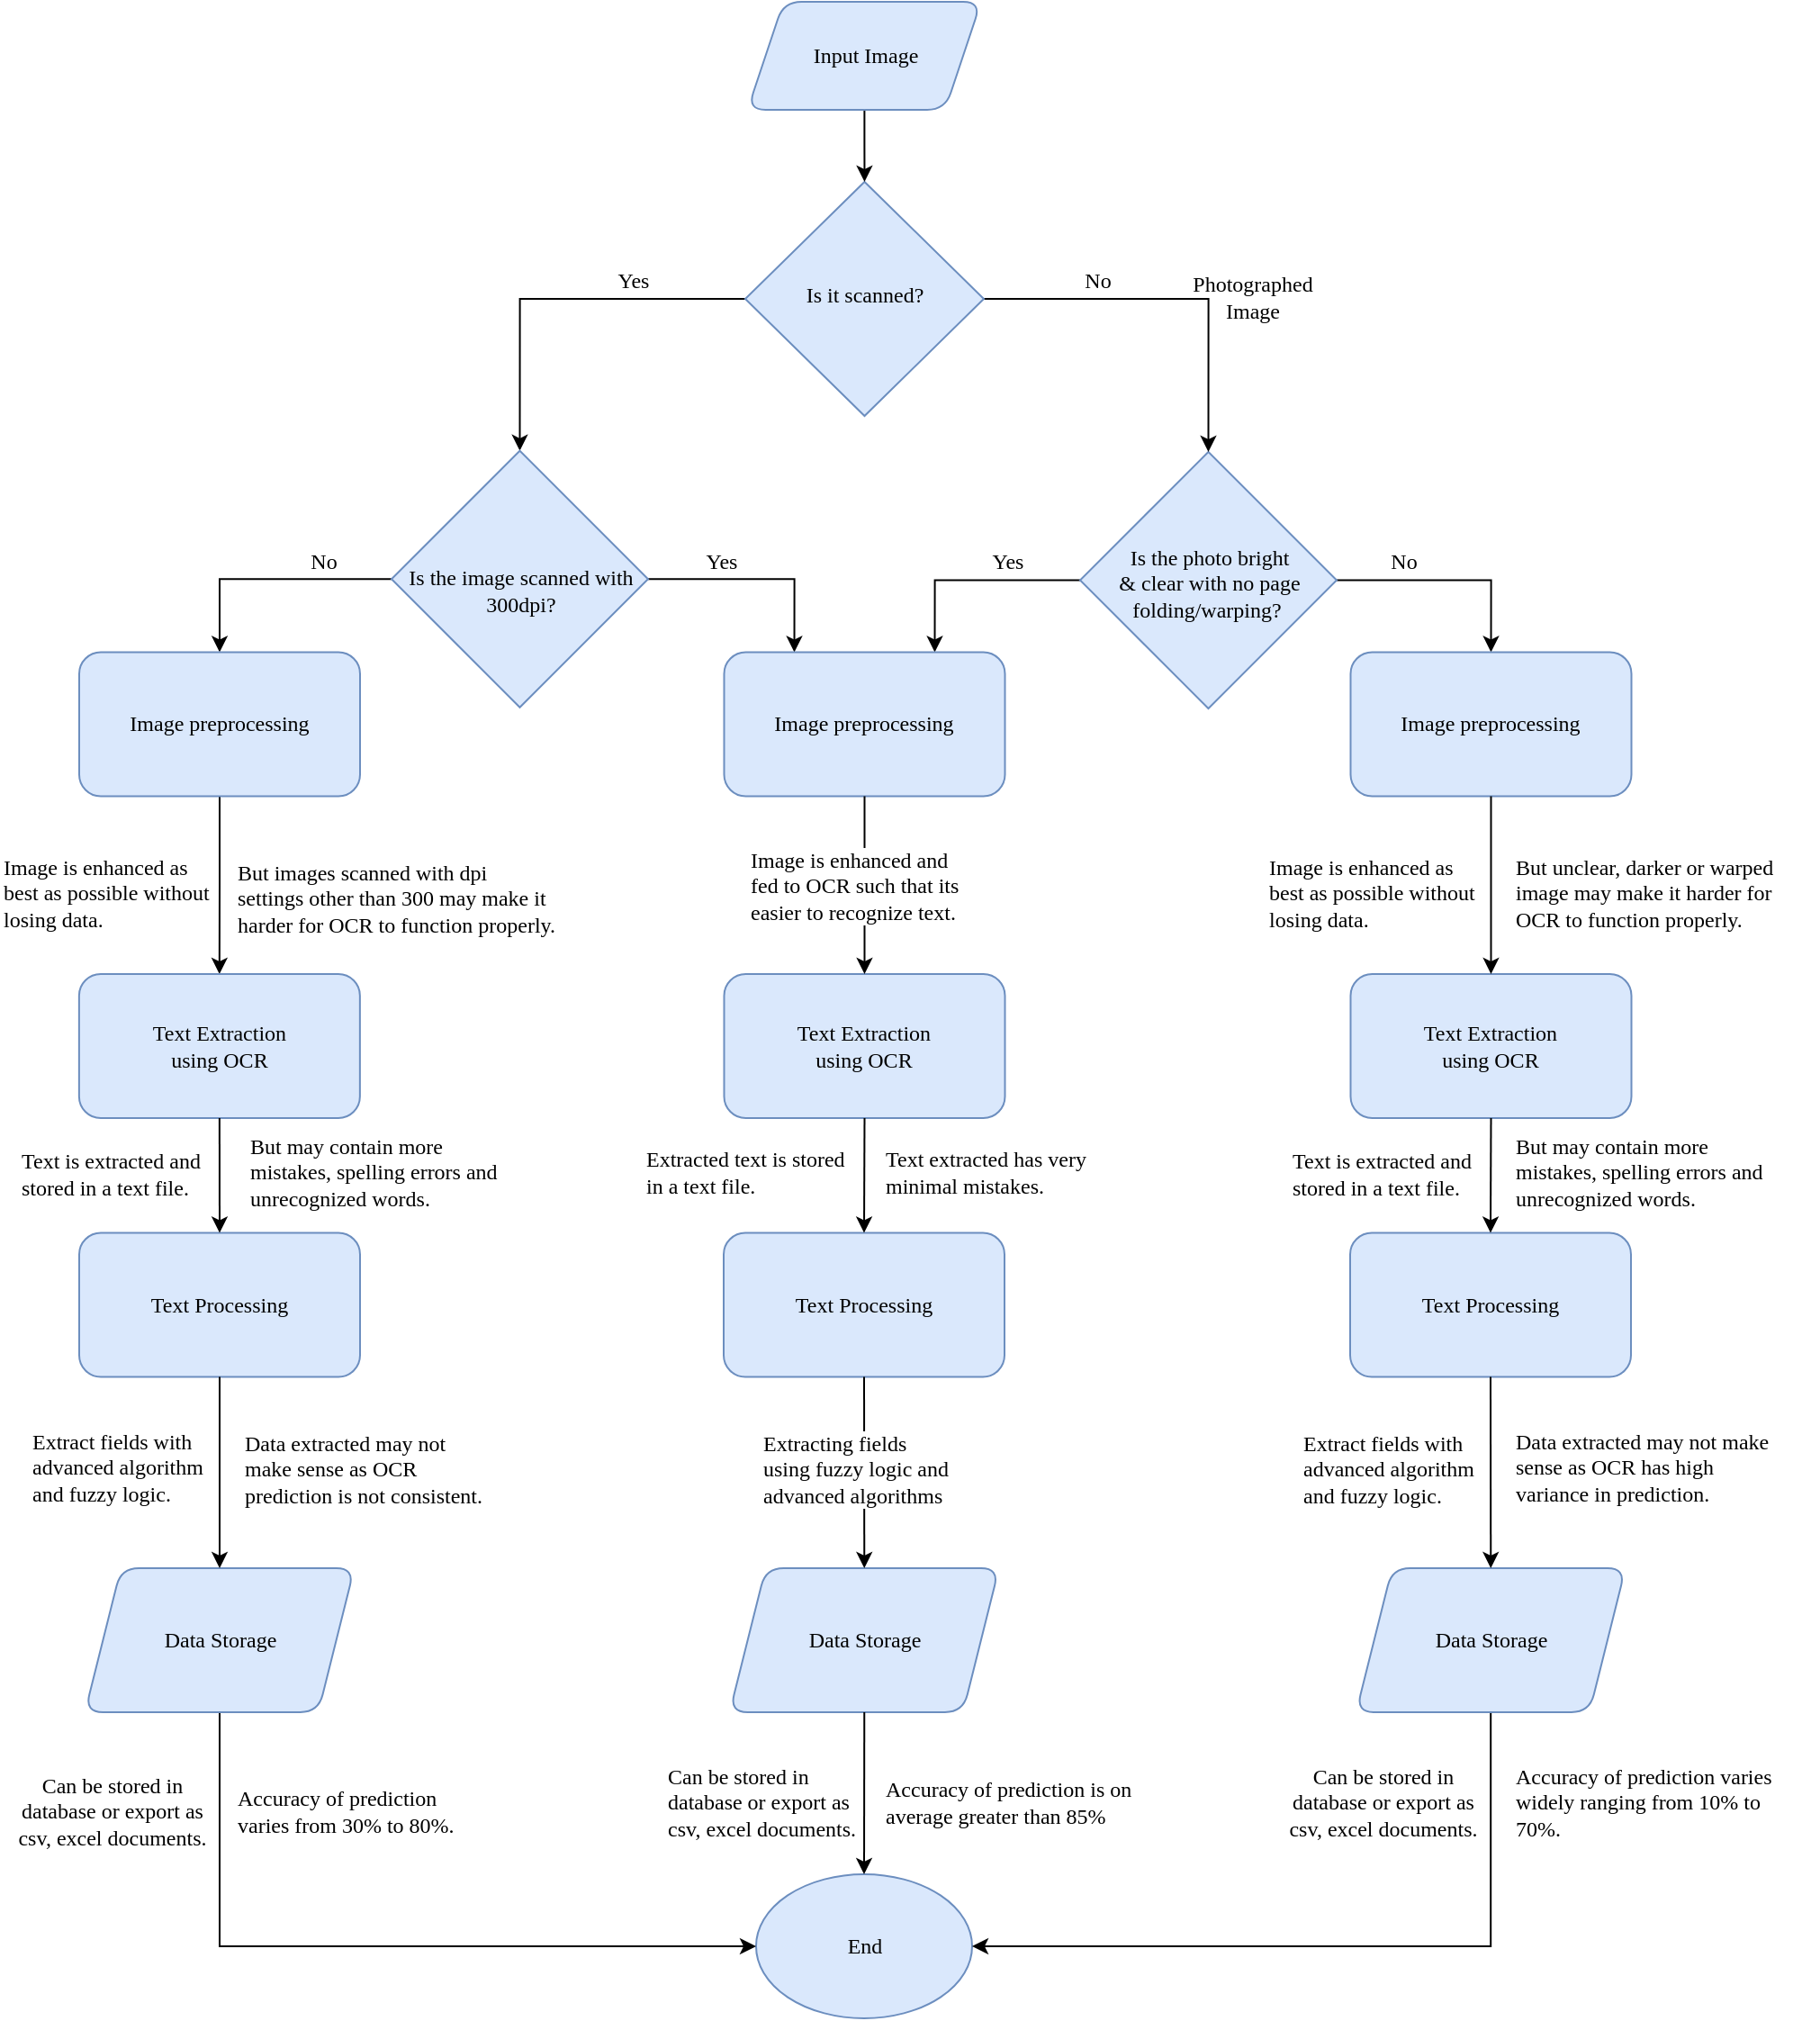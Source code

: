 <mxfile version="14.5.8" type="github"><diagram id="C5RBs43oDa-KdzZeNtuy" name="Page-1"><mxGraphModel dx="1695" dy="489" grid="1" gridSize="10" guides="1" tooltips="1" connect="1" arrows="1" fold="1" page="1" pageScale="1" pageWidth="827" pageHeight="1169" background="none" math="0" shadow="0"><root><mxCell id="WIyWlLk6GJQsqaUBKTNV-0"/><mxCell id="WIyWlLk6GJQsqaUBKTNV-1" parent="WIyWlLk6GJQsqaUBKTNV-0"/><mxCell id="madsNF5-9-t_qONxIqkp-28" style="edgeStyle=orthogonalEdgeStyle;rounded=0;orthogonalLoop=1;jettySize=auto;html=1;exitX=0;exitY=0.5;exitDx=0;exitDy=0;entryX=0.75;entryY=0;entryDx=0;entryDy=0;fontFamily=Times New Roman;" parent="WIyWlLk6GJQsqaUBKTNV-1" source="madsNF5-9-t_qONxIqkp-3" target="madsNF5-9-t_qONxIqkp-21" edge="1"><mxGeometry relative="1" as="geometry"/></mxCell><mxCell id="5NZmGxR7Z9d4b-Xke_Fb-16" style="edgeStyle=orthogonalEdgeStyle;rounded=0;orthogonalLoop=1;jettySize=auto;html=1;entryX=0.5;entryY=0;entryDx=0;entryDy=0;fontFamily=Times New Roman;" parent="WIyWlLk6GJQsqaUBKTNV-1" source="madsNF5-9-t_qONxIqkp-3" target="5NZmGxR7Z9d4b-Xke_Fb-38" edge="1"><mxGeometry relative="1" as="geometry"><mxPoint x="740" y="340" as="targetPoint"/></mxGeometry></mxCell><mxCell id="madsNF5-9-t_qONxIqkp-3" value="Is the photo bright&lt;div&gt;&amp;amp; clear with no page folding/warping?&amp;nbsp; &lt;br&gt;&lt;/div&gt;" style="rhombus;whiteSpace=wrap;shadow=0;fontFamily=Times New Roman;fontSize=12;align=center;strokeWidth=1;spacing=6;spacingTop=4;verticalAlign=middle;textDirection=ltr;html=1;horizontal=1;fillColor=#dae8fc;strokeColor=#6c8ebf;labelPosition=center;verticalLabelPosition=middle;spacingLeft=1;" parent="WIyWlLk6GJQsqaUBKTNV-1" vertex="1"><mxGeometry x="510" y="250" width="142.5" height="142.5" as="geometry"/></mxCell><mxCell id="madsNF5-9-t_qONxIqkp-12" style="edgeStyle=orthogonalEdgeStyle;rounded=0;orthogonalLoop=1;jettySize=auto;html=1;entryX=0.5;entryY=0;entryDx=0;entryDy=0;fontFamily=Times New Roman;" parent="WIyWlLk6GJQsqaUBKTNV-1" source="madsNF5-9-t_qONxIqkp-9" target="madsNF5-9-t_qONxIqkp-10" edge="1"><mxGeometry relative="1" as="geometry"/></mxCell><mxCell id="madsNF5-9-t_qONxIqkp-13" style="edgeStyle=orthogonalEdgeStyle;rounded=0;orthogonalLoop=1;jettySize=auto;html=1;exitX=1;exitY=0.5;exitDx=0;exitDy=0;entryX=0.5;entryY=0;entryDx=0;entryDy=0;fontFamily=Times New Roman;" parent="WIyWlLk6GJQsqaUBKTNV-1" source="madsNF5-9-t_qONxIqkp-9" target="madsNF5-9-t_qONxIqkp-3" edge="1"><mxGeometry relative="1" as="geometry"/></mxCell><mxCell id="madsNF5-9-t_qONxIqkp-9" value="&lt;br&gt;&lt;br&gt;&lt;p class=&quot;MsoNormal&quot; style=&quot;text-align: center&quot; align=&quot;center&quot;&gt;&lt;span lang=&quot;EN-IN&quot;&gt;Is it scanned?&lt;/span&gt;&lt;/p&gt;&lt;br&gt;&lt;br&gt;" style="rhombus;whiteSpace=wrap;html=1;shadow=0;fontFamily=Times New Roman;fontSize=12;align=center;strokeWidth=1;spacing=6;spacingTop=-4;fillColor=#dae8fc;strokeColor=#6c8ebf;" parent="WIyWlLk6GJQsqaUBKTNV-1" vertex="1"><mxGeometry x="324" y="100" width="132.5" height="130" as="geometry"/></mxCell><mxCell id="madsNF5-9-t_qONxIqkp-27" style="edgeStyle=orthogonalEdgeStyle;rounded=0;orthogonalLoop=1;jettySize=auto;html=1;exitX=1;exitY=0.5;exitDx=0;exitDy=0;entryX=0.25;entryY=0;entryDx=0;entryDy=0;fontFamily=Times New Roman;" parent="WIyWlLk6GJQsqaUBKTNV-1" source="madsNF5-9-t_qONxIqkp-10" target="madsNF5-9-t_qONxIqkp-21" edge="1"><mxGeometry relative="1" as="geometry"/></mxCell><mxCell id="5NZmGxR7Z9d4b-Xke_Fb-6" style="edgeStyle=orthogonalEdgeStyle;rounded=0;orthogonalLoop=1;jettySize=auto;html=1;exitX=0;exitY=0.5;exitDx=0;exitDy=0;entryX=0.5;entryY=0;entryDx=0;entryDy=0;fontFamily=Times New Roman;" parent="WIyWlLk6GJQsqaUBKTNV-1" source="madsNF5-9-t_qONxIqkp-10" target="5NZmGxR7Z9d4b-Xke_Fb-58" edge="1"><mxGeometry relative="1" as="geometry"><mxPoint x="28" y="340" as="targetPoint"/></mxGeometry></mxCell><mxCell id="madsNF5-9-t_qONxIqkp-10" value="&lt;div&gt;&lt;span&gt;&lt;br&gt;&lt;/span&gt;&lt;/div&gt;&lt;div&gt;&lt;span&gt;Is the image scanned&lt;/span&gt;&lt;span&gt; with 300dpi? &lt;/span&gt;&lt;/div&gt;" style="rhombus;whiteSpace=wrap;shadow=0;fontFamily=Times New Roman;fontSize=12;align=center;strokeWidth=1;spacing=6;spacingTop=-1;verticalAlign=middle;textDirection=ltr;html=1;horizontal=1;fillColor=#dae8fc;strokeColor=#6c8ebf;labelPosition=center;verticalLabelPosition=middle;" parent="WIyWlLk6GJQsqaUBKTNV-1" vertex="1"><mxGeometry x="127.5" y="249.38" width="142.5" height="142.5" as="geometry"/></mxCell><mxCell id="madsNF5-9-t_qONxIqkp-14" value="Photographed Image" style="text;html=1;strokeColor=none;fillColor=none;align=center;verticalAlign=middle;whiteSpace=wrap;rounded=0;rotation=0;fontFamily=Times New Roman;" parent="WIyWlLk6GJQsqaUBKTNV-1" vertex="1"><mxGeometry x="586" y="154" width="40" height="20" as="geometry"/></mxCell><mxCell id="madsNF5-9-t_qONxIqkp-16" value="No" style="text;html=1;strokeColor=none;fillColor=none;align=center;verticalAlign=middle;whiteSpace=wrap;rounded=0;fontFamily=Times New Roman;" parent="WIyWlLk6GJQsqaUBKTNV-1" vertex="1"><mxGeometry x="500" y="145" width="40" height="20" as="geometry"/></mxCell><mxCell id="madsNF5-9-t_qONxIqkp-19" value="Yes" style="text;html=1;strokeColor=none;fillColor=none;align=center;verticalAlign=middle;whiteSpace=wrap;rounded=0;fontFamily=Times New Roman;" parent="WIyWlLk6GJQsqaUBKTNV-1" vertex="1"><mxGeometry x="242" y="145" width="40" height="20" as="geometry"/></mxCell><mxCell id="madsNF5-9-t_qONxIqkp-21" value="&lt;div&gt;Image preprocessing&lt;/div&gt;" style="rounded=1;whiteSpace=wrap;html=1;align=center;fillColor=#dae8fc;strokeColor=#6c8ebf;fontFamily=Times New Roman;" parent="WIyWlLk6GJQsqaUBKTNV-1" vertex="1"><mxGeometry x="312.25" y="361.25" width="156" height="80" as="geometry"/></mxCell><mxCell id="madsNF5-9-t_qONxIqkp-22" value="&lt;div&gt;Text Extraction &lt;br&gt;&lt;/div&gt;&lt;div&gt;using OCR&lt;/div&gt;" style="rounded=1;whiteSpace=wrap;html=1;align=center;fillColor=#dae8fc;strokeColor=#6c8ebf;spacing=0;fontFamily=Times New Roman;" parent="WIyWlLk6GJQsqaUBKTNV-1" vertex="1"><mxGeometry x="312.25" y="540" width="156" height="80" as="geometry"/></mxCell><mxCell id="madsNF5-9-t_qONxIqkp-23" value="Text Processing" style="rounded=1;whiteSpace=wrap;html=1;align=center;fillColor=#dae8fc;strokeColor=#6c8ebf;fontFamily=Times New Roman;" parent="WIyWlLk6GJQsqaUBKTNV-1" vertex="1"><mxGeometry x="312" y="683.75" width="156" height="80" as="geometry"/></mxCell><mxCell id="madsNF5-9-t_qONxIqkp-32" style="edgeStyle=orthogonalEdgeStyle;rounded=0;orthogonalLoop=1;jettySize=auto;html=1;fontFamily=Times New Roman;" parent="WIyWlLk6GJQsqaUBKTNV-1" source="madsNF5-9-t_qONxIqkp-31" target="madsNF5-9-t_qONxIqkp-9" edge="1"><mxGeometry relative="1" as="geometry"/></mxCell><mxCell id="madsNF5-9-t_qONxIqkp-31" value="&#xA;Input Image&#xA;&#xA;" style="shape=parallelogram;perimeter=parallelogramPerimeter;whiteSpace=wrap;html=1;fixedSize=1;rounded=1;strokeColor=#6c8ebf;fillColor=#dae8fc;labelPosition=center;verticalLabelPosition=middle;align=center;verticalAlign=middle;strokeWidth=1;spacingLeft=2;spacingTop=13;fontFamily=Times New Roman;" parent="WIyWlLk6GJQsqaUBKTNV-1" vertex="1"><mxGeometry x="325.26" width="129.75" height="60" as="geometry"/></mxCell><mxCell id="madsNF5-9-t_qONxIqkp-33" value="Yes" style="text;html=1;strokeColor=none;fillColor=none;align=center;verticalAlign=middle;whiteSpace=wrap;rounded=0;fontFamily=Times New Roman;" parent="WIyWlLk6GJQsqaUBKTNV-1" vertex="1"><mxGeometry x="291" y="301" width="40" height="20" as="geometry"/></mxCell><mxCell id="madsNF5-9-t_qONxIqkp-34" value="Yes" style="text;html=1;strokeColor=none;fillColor=none;align=center;verticalAlign=middle;whiteSpace=wrap;rounded=0;fontFamily=Times New Roman;" parent="WIyWlLk6GJQsqaUBKTNV-1" vertex="1"><mxGeometry x="450" y="301" width="40" height="20" as="geometry"/></mxCell><mxCell id="madsNF5-9-t_qONxIqkp-38" value="No" style="text;html=1;strokeColor=none;fillColor=none;align=center;verticalAlign=middle;whiteSpace=wrap;rounded=0;fontFamily=Times New Roman;" parent="WIyWlLk6GJQsqaUBKTNV-1" vertex="1"><mxGeometry x="670" y="301" width="40" height="20" as="geometry"/></mxCell><mxCell id="madsNF5-9-t_qONxIqkp-40" value="No" style="text;html=1;strokeColor=none;fillColor=none;align=center;verticalAlign=middle;whiteSpace=wrap;rounded=0;fontFamily=Times New Roman;" parent="WIyWlLk6GJQsqaUBKTNV-1" vertex="1"><mxGeometry x="70" y="301" width="40" height="20" as="geometry"/></mxCell><mxCell id="5NZmGxR7Z9d4b-Xke_Fb-26" value="" style="endArrow=classic;html=1;exitX=0.5;exitY=1;exitDx=0;exitDy=0;entryX=0.5;entryY=0;entryDx=0;entryDy=0;fontFamily=Times New Roman;" parent="WIyWlLk6GJQsqaUBKTNV-1" source="madsNF5-9-t_qONxIqkp-21" target="madsNF5-9-t_qONxIqkp-22" edge="1"><mxGeometry relative="1" as="geometry"><mxPoint x="368.25" y="490" as="sourcePoint"/><mxPoint x="468.25" y="490" as="targetPoint"/><Array as="points"/></mxGeometry></mxCell><mxCell id="5NZmGxR7Z9d4b-Xke_Fb-27" value="&lt;div style=&quot;font-size: 12px&quot;&gt;Image is enhanced and &lt;br&gt;&lt;/div&gt;&lt;div style=&quot;font-size: 12px&quot;&gt;fed to OCR such that its &lt;br&gt;&lt;/div&gt;&lt;div style=&quot;font-size: 12px&quot;&gt;easier to recognize text.&lt;br style=&quot;font-size: 12px&quot;&gt;&lt;/div&gt;" style="edgeLabel;resizable=0;html=1;align=left;verticalAlign=middle;fontSize=12;fontFamily=Times New Roman;" parent="5NZmGxR7Z9d4b-Xke_Fb-26" connectable="0" vertex="1"><mxGeometry relative="1" as="geometry"><mxPoint x="-64.99" y="-0.25" as="offset"/></mxGeometry></mxCell><mxCell id="5NZmGxR7Z9d4b-Xke_Fb-29" value="" style="endArrow=classic;html=1;exitX=0.5;exitY=1;exitDx=0;exitDy=0;entryX=0.5;entryY=0;entryDx=0;entryDy=0;fontFamily=Times New Roman;" parent="WIyWlLk6GJQsqaUBKTNV-1" source="madsNF5-9-t_qONxIqkp-22" target="madsNF5-9-t_qONxIqkp-23" edge="1"><mxGeometry relative="1" as="geometry"><mxPoint x="530" y="670" as="sourcePoint"/><mxPoint x="530" y="787.5" as="targetPoint"/><Array as="points"/></mxGeometry></mxCell><mxCell id="5NZmGxR7Z9d4b-Xke_Fb-30" value="Extracted text is stored &lt;br&gt;&lt;div&gt;in a text file.&lt;/div&gt;" style="edgeLabel;resizable=0;html=1;align=left;verticalAlign=middle;fontSize=12;fontFamily=Times New Roman;" parent="5NZmGxR7Z9d4b-Xke_Fb-29" connectable="0" vertex="1"><mxGeometry relative="1" as="geometry"><mxPoint x="-123.12" y="-2" as="offset"/></mxGeometry></mxCell><mxCell id="5NZmGxR7Z9d4b-Xke_Fb-31" value="Data Storage" style="shape=parallelogram;perimeter=parallelogramPerimeter;whiteSpace=wrap;html=1;fixedSize=1;rounded=1;strokeColor=#6c8ebf;fillColor=#dae8fc;spacingTop=-1;spacingLeft=1;fontFamily=Times New Roman;" parent="WIyWlLk6GJQsqaUBKTNV-1" vertex="1"><mxGeometry x="315.33" y="870" width="149.61" height="80" as="geometry"/></mxCell><mxCell id="5NZmGxR7Z9d4b-Xke_Fb-32" value="" style="endArrow=classic;html=1;exitX=0.5;exitY=1;exitDx=0;exitDy=0;entryX=0.5;entryY=0;entryDx=0;entryDy=0;fontFamily=Times New Roman;" parent="WIyWlLk6GJQsqaUBKTNV-1" source="madsNF5-9-t_qONxIqkp-23" target="5NZmGxR7Z9d4b-Xke_Fb-31" edge="1"><mxGeometry relative="1" as="geometry"><mxPoint x="400.25" y="840" as="sourcePoint"/><mxPoint x="400.14" y="961.25" as="targetPoint"/><Array as="points"/></mxGeometry></mxCell><mxCell id="5NZmGxR7Z9d4b-Xke_Fb-33" value="&lt;div&gt;Extracting fields &lt;br&gt;&lt;/div&gt;&lt;div&gt;using fuzzy logic and &lt;br&gt;&lt;/div&gt;advanced algorithms" style="edgeLabel;resizable=0;html=1;align=left;verticalAlign=middle;fontSize=12;fontFamily=Times New Roman;" parent="5NZmGxR7Z9d4b-Xke_Fb-32" connectable="0" vertex="1"><mxGeometry relative="1" as="geometry"><mxPoint x="-58.07" y="-1.75" as="offset"/></mxGeometry></mxCell><mxCell id="5NZmGxR7Z9d4b-Xke_Fb-34" value="End" style="ellipse;whiteSpace=wrap;html=1;rounded=1;strokeColor=#6c8ebf;fillColor=#dae8fc;spacingTop=-1;spacingLeft=1;fontFamily=Times New Roman;" parent="WIyWlLk6GJQsqaUBKTNV-1" vertex="1"><mxGeometry x="330" y="1040" width="120" height="80" as="geometry"/></mxCell><mxCell id="5NZmGxR7Z9d4b-Xke_Fb-36" value="" style="endArrow=classic;html=1;exitX=0.5;exitY=1;exitDx=0;exitDy=0;entryX=0.5;entryY=0;entryDx=0;entryDy=0;fontFamily=Times New Roman;" parent="WIyWlLk6GJQsqaUBKTNV-1" source="5NZmGxR7Z9d4b-Xke_Fb-31" target="5NZmGxR7Z9d4b-Xke_Fb-34" edge="1"><mxGeometry relative="1" as="geometry"><mxPoint x="490.0" y="1040" as="sourcePoint"/><mxPoint x="390" y="1090" as="targetPoint"/><Array as="points"/></mxGeometry></mxCell><mxCell id="5NZmGxR7Z9d4b-Xke_Fb-37" value="&lt;div&gt;Can be stored in &lt;br&gt;&lt;/div&gt;&lt;div&gt;database or export as &lt;br&gt;&lt;/div&gt;&lt;div&gt;csv, excel documents.&lt;/div&gt;" style="edgeLabel;resizable=0;html=1;align=left;verticalAlign=middle;fontSize=12;fontFamily=Times New Roman;" parent="5NZmGxR7Z9d4b-Xke_Fb-36" connectable="0" vertex="1"><mxGeometry relative="1" as="geometry"><mxPoint x="-111.07" y="5.17" as="offset"/></mxGeometry></mxCell><mxCell id="5NZmGxR7Z9d4b-Xke_Fb-38" value="&lt;div&gt;Image preprocessing&lt;/div&gt;" style="rounded=1;whiteSpace=wrap;html=1;align=center;fillColor=#dae8fc;strokeColor=#6c8ebf;fontFamily=Times New Roman;" parent="WIyWlLk6GJQsqaUBKTNV-1" vertex="1"><mxGeometry x="660.25" y="361.25" width="156" height="80" as="geometry"/></mxCell><mxCell id="5NZmGxR7Z9d4b-Xke_Fb-39" value="&lt;div&gt;Text Extraction &lt;br&gt;&lt;/div&gt;&lt;div&gt;using OCR&lt;/div&gt;" style="rounded=1;whiteSpace=wrap;html=1;align=center;fillColor=#dae8fc;strokeColor=#6c8ebf;spacing=0;fontFamily=Times New Roman;" parent="WIyWlLk6GJQsqaUBKTNV-1" vertex="1"><mxGeometry x="660.25" y="540" width="156" height="80" as="geometry"/></mxCell><mxCell id="5NZmGxR7Z9d4b-Xke_Fb-40" value="Text Processing" style="rounded=1;whiteSpace=wrap;html=1;align=center;fillColor=#dae8fc;strokeColor=#6c8ebf;fontFamily=Times New Roman;" parent="WIyWlLk6GJQsqaUBKTNV-1" vertex="1"><mxGeometry x="660" y="683.75" width="156" height="80" as="geometry"/></mxCell><mxCell id="5NZmGxR7Z9d4b-Xke_Fb-41" value="" style="endArrow=classic;html=1;exitX=0.5;exitY=1;exitDx=0;exitDy=0;entryX=0.5;entryY=0;entryDx=0;entryDy=0;fontFamily=Times New Roman;" parent="WIyWlLk6GJQsqaUBKTNV-1" source="5NZmGxR7Z9d4b-Xke_Fb-38" target="5NZmGxR7Z9d4b-Xke_Fb-39" edge="1"><mxGeometry relative="1" as="geometry"><mxPoint x="716.25" y="490" as="sourcePoint"/><mxPoint x="816.25" y="490" as="targetPoint"/><Array as="points"/></mxGeometry></mxCell><mxCell id="5NZmGxR7Z9d4b-Xke_Fb-43" value="" style="endArrow=classic;html=1;exitX=0.5;exitY=1;exitDx=0;exitDy=0;entryX=0.5;entryY=0;entryDx=0;entryDy=0;fontFamily=Times New Roman;" parent="WIyWlLk6GJQsqaUBKTNV-1" source="5NZmGxR7Z9d4b-Xke_Fb-39" target="5NZmGxR7Z9d4b-Xke_Fb-40" edge="1"><mxGeometry relative="1" as="geometry"><mxPoint x="878" y="670" as="sourcePoint"/><mxPoint x="878" y="787.5" as="targetPoint"/><Array as="points"/></mxGeometry></mxCell><mxCell id="5NZmGxR7Z9d4b-Xke_Fb-44" value="&lt;div&gt;Text is extracted and &lt;br&gt;&lt;/div&gt;&lt;div&gt;stored in a text file.&lt;/div&gt;" style="edgeLabel;resizable=0;html=1;align=left;verticalAlign=middle;fontSize=12;fontFamily=Times New Roman;" parent="5NZmGxR7Z9d4b-Xke_Fb-43" connectable="0" vertex="1"><mxGeometry relative="1" as="geometry"><mxPoint x="-112.12" y="-0.75" as="offset"/></mxGeometry></mxCell><mxCell id="5NZmGxR7Z9d4b-Xke_Fb-94" style="edgeStyle=orthogonalEdgeStyle;rounded=0;orthogonalLoop=1;jettySize=auto;html=1;entryX=1;entryY=0.5;entryDx=0;entryDy=0;fontFamily=Times New Roman;fontSize=12;" parent="WIyWlLk6GJQsqaUBKTNV-1" source="5NZmGxR7Z9d4b-Xke_Fb-45" target="5NZmGxR7Z9d4b-Xke_Fb-34" edge="1"><mxGeometry relative="1" as="geometry"><Array as="points"><mxPoint x="738" y="1080"/></Array></mxGeometry></mxCell><mxCell id="5NZmGxR7Z9d4b-Xke_Fb-45" value="Data Storage" style="shape=parallelogram;perimeter=parallelogramPerimeter;whiteSpace=wrap;html=1;fixedSize=1;rounded=1;strokeColor=#6c8ebf;fillColor=#dae8fc;spacingTop=-1;spacingLeft=1;fontFamily=Times New Roman;" parent="WIyWlLk6GJQsqaUBKTNV-1" vertex="1"><mxGeometry x="663.33" y="870" width="149.61" height="80" as="geometry"/></mxCell><mxCell id="5NZmGxR7Z9d4b-Xke_Fb-46" value="" style="endArrow=classic;html=1;exitX=0.5;exitY=1;exitDx=0;exitDy=0;entryX=0.5;entryY=0;entryDx=0;entryDy=0;fontFamily=Times New Roman;" parent="WIyWlLk6GJQsqaUBKTNV-1" source="5NZmGxR7Z9d4b-Xke_Fb-40" target="5NZmGxR7Z9d4b-Xke_Fb-45" edge="1"><mxGeometry relative="1" as="geometry"><mxPoint x="748.25" y="840" as="sourcePoint"/><mxPoint x="748.14" y="961.25" as="targetPoint"/><Array as="points"/></mxGeometry></mxCell><mxCell id="5NZmGxR7Z9d4b-Xke_Fb-47" value="&lt;div&gt;Extract fields with &lt;br&gt;&lt;/div&gt;&lt;div&gt;advanced algorithm &lt;br&gt;&lt;/div&gt;&lt;div&gt;and fuzzy logic.&lt;br&gt;&lt;/div&gt;" style="edgeLabel;resizable=0;html=1;align=left;verticalAlign=middle;fontSize=12;fontFamily=Times New Roman;" parent="5NZmGxR7Z9d4b-Xke_Fb-46" connectable="0" vertex="1"><mxGeometry relative="1" as="geometry"><mxPoint x="-106.07" y="-1.75" as="offset"/></mxGeometry></mxCell><mxCell id="5NZmGxR7Z9d4b-Xke_Fb-50" value="&lt;div align=&quot;left&quot;&gt;Image is enhanced as best as possible without losing data.&lt;/div&gt;" style="text;html=1;strokeColor=none;fillColor=none;align=left;verticalAlign=middle;whiteSpace=wrap;rounded=0;fontSize=12;fontFamily=Times New Roman;" parent="WIyWlLk6GJQsqaUBKTNV-1" vertex="1"><mxGeometry x="613" y="460" width="120" height="70" as="geometry"/></mxCell><mxCell id="5NZmGxR7Z9d4b-Xke_Fb-51" value="&lt;div align=&quot;left&quot;&gt;But unclear, darker or warped image may make it harder for OCR to function properly.&lt;/div&gt;" style="text;html=1;strokeColor=none;fillColor=none;align=left;verticalAlign=middle;whiteSpace=wrap;rounded=0;fontSize=12;fontFamily=Times New Roman;" parent="WIyWlLk6GJQsqaUBKTNV-1" vertex="1"><mxGeometry x="750" y="460" width="170" height="70" as="geometry"/></mxCell><mxCell id="5NZmGxR7Z9d4b-Xke_Fb-52" value="&lt;div align=&quot;left&quot;&gt;But may contain more mistakes, spelling errors and unrecognized words.&lt;br&gt;&lt;/div&gt;" style="text;html=1;strokeColor=none;fillColor=none;align=left;verticalAlign=middle;whiteSpace=wrap;rounded=0;fontSize=12;fontFamily=Times New Roman;" parent="WIyWlLk6GJQsqaUBKTNV-1" vertex="1"><mxGeometry x="750" y="630" width="150" height="40" as="geometry"/></mxCell><mxCell id="5NZmGxR7Z9d4b-Xke_Fb-53" value="&lt;div align=&quot;left&quot;&gt;Data extracted may not make sense as OCR has high variance in prediction.&lt;br&gt;&lt;/div&gt;" style="text;html=1;strokeColor=none;fillColor=none;align=left;verticalAlign=middle;whiteSpace=wrap;rounded=0;fontSize=12;fontFamily=Times New Roman;" parent="WIyWlLk6GJQsqaUBKTNV-1" vertex="1"><mxGeometry x="750" y="789" width="150" height="50" as="geometry"/></mxCell><mxCell id="5NZmGxR7Z9d4b-Xke_Fb-54" value="Accuracy of prediction varies widely ranging from 10% to 70%." style="text;html=1;strokeColor=none;fillColor=none;align=left;verticalAlign=middle;whiteSpace=wrap;rounded=0;fontSize=12;fontFamily=Times New Roman;" parent="WIyWlLk6GJQsqaUBKTNV-1" vertex="1"><mxGeometry x="750" y="975" width="150" height="50" as="geometry"/></mxCell><mxCell id="5NZmGxR7Z9d4b-Xke_Fb-55" value="Text extracted has very minimal mistakes." style="text;html=1;strokeColor=none;fillColor=none;align=left;verticalAlign=middle;whiteSpace=wrap;rounded=0;fontSize=12;fontFamily=Times New Roman;" parent="WIyWlLk6GJQsqaUBKTNV-1" vertex="1"><mxGeometry x="400" y="630" width="150" height="40" as="geometry"/></mxCell><mxCell id="5NZmGxR7Z9d4b-Xke_Fb-57" value="Accuracy of prediction is on average greater than 85%" style="text;html=1;strokeColor=none;fillColor=none;align=left;verticalAlign=middle;whiteSpace=wrap;rounded=0;fontSize=12;fontFamily=Times New Roman;" parent="WIyWlLk6GJQsqaUBKTNV-1" vertex="1"><mxGeometry x="400" y="975" width="150" height="50" as="geometry"/></mxCell><mxCell id="5NZmGxR7Z9d4b-Xke_Fb-90" style="edgeStyle=orthogonalEdgeStyle;rounded=0;orthogonalLoop=1;jettySize=auto;html=1;fontSize=12;fontFamily=Times New Roman;" parent="WIyWlLk6GJQsqaUBKTNV-1" source="5NZmGxR7Z9d4b-Xke_Fb-58" target="5NZmGxR7Z9d4b-Xke_Fb-74" edge="1"><mxGeometry relative="1" as="geometry"/></mxCell><mxCell id="5NZmGxR7Z9d4b-Xke_Fb-58" value="&lt;div&gt;Image preprocessing&lt;/div&gt;" style="rounded=1;whiteSpace=wrap;html=1;align=center;fillColor=#dae8fc;strokeColor=#6c8ebf;fontFamily=Times New Roman;" parent="WIyWlLk6GJQsqaUBKTNV-1" vertex="1"><mxGeometry x="-46" y="361.25" width="156" height="80" as="geometry"/></mxCell><mxCell id="5NZmGxR7Z9d4b-Xke_Fb-74" value="&lt;div&gt;Text Extraction &lt;br&gt;&lt;/div&gt;&lt;div&gt;using OCR&lt;/div&gt;" style="rounded=1;whiteSpace=wrap;html=1;align=center;fillColor=#dae8fc;strokeColor=#6c8ebf;spacing=0;fontFamily=Times New Roman;" parent="WIyWlLk6GJQsqaUBKTNV-1" vertex="1"><mxGeometry x="-46.06" y="540" width="156" height="80" as="geometry"/></mxCell><mxCell id="5NZmGxR7Z9d4b-Xke_Fb-75" value="Text Processing" style="rounded=1;whiteSpace=wrap;html=1;align=center;fillColor=#dae8fc;strokeColor=#6c8ebf;fontFamily=Times New Roman;" parent="WIyWlLk6GJQsqaUBKTNV-1" vertex="1"><mxGeometry x="-46" y="683.75" width="156" height="80" as="geometry"/></mxCell><mxCell id="5NZmGxR7Z9d4b-Xke_Fb-76" value="" style="endArrow=classic;html=1;exitX=0.5;exitY=1;exitDx=0;exitDy=0;entryX=0.5;entryY=0;entryDx=0;entryDy=0;fontFamily=Times New Roman;" parent="WIyWlLk6GJQsqaUBKTNV-1" source="5NZmGxR7Z9d4b-Xke_Fb-74" target="5NZmGxR7Z9d4b-Xke_Fb-75" edge="1"><mxGeometry relative="1" as="geometry"><mxPoint x="175" y="670" as="sourcePoint"/><mxPoint x="175" y="787.5" as="targetPoint"/><Array as="points"/></mxGeometry></mxCell><mxCell id="5NZmGxR7Z9d4b-Xke_Fb-77" value="&lt;div&gt;Text is extracted and &lt;br&gt;&lt;/div&gt;&lt;div&gt;stored in a text file.&lt;/div&gt;" style="edgeLabel;resizable=0;html=1;align=left;verticalAlign=middle;fontSize=12;fontFamily=Times New Roman;" parent="5NZmGxR7Z9d4b-Xke_Fb-76" connectable="0" vertex="1"><mxGeometry relative="1" as="geometry"><mxPoint x="-112.12" y="-0.75" as="offset"/></mxGeometry></mxCell><mxCell id="5NZmGxR7Z9d4b-Xke_Fb-92" style="edgeStyle=orthogonalEdgeStyle;rounded=0;orthogonalLoop=1;jettySize=auto;html=1;entryX=0;entryY=0.5;entryDx=0;entryDy=0;fontSize=12;fontFamily=Times New Roman;" parent="WIyWlLk6GJQsqaUBKTNV-1" source="5NZmGxR7Z9d4b-Xke_Fb-78" target="5NZmGxR7Z9d4b-Xke_Fb-34" edge="1"><mxGeometry relative="1" as="geometry"><Array as="points"><mxPoint x="32" y="1080"/></Array></mxGeometry></mxCell><mxCell id="5NZmGxR7Z9d4b-Xke_Fb-78" value="Data Storage" style="shape=parallelogram;perimeter=parallelogramPerimeter;whiteSpace=wrap;html=1;fixedSize=1;rounded=1;strokeColor=#6c8ebf;fillColor=#dae8fc;spacingTop=-1;spacingLeft=1;fontFamily=Times New Roman;" parent="WIyWlLk6GJQsqaUBKTNV-1" vertex="1"><mxGeometry x="-42.8" y="870" width="149.61" height="80" as="geometry"/></mxCell><mxCell id="5NZmGxR7Z9d4b-Xke_Fb-79" value="" style="endArrow=classic;html=1;exitX=0.5;exitY=1;exitDx=0;exitDy=0;entryX=0.5;entryY=0;entryDx=0;entryDy=0;fontFamily=Times New Roman;" parent="WIyWlLk6GJQsqaUBKTNV-1" source="5NZmGxR7Z9d4b-Xke_Fb-75" target="5NZmGxR7Z9d4b-Xke_Fb-78" edge="1"><mxGeometry relative="1" as="geometry"><mxPoint x="45.25" y="840" as="sourcePoint"/><mxPoint x="45.14" y="961.25" as="targetPoint"/><Array as="points"/></mxGeometry></mxCell><mxCell id="5NZmGxR7Z9d4b-Xke_Fb-80" value="&lt;div&gt;Extract fields with &lt;br&gt;&lt;/div&gt;&lt;div&gt;advanced algorithm &lt;br&gt;&lt;/div&gt;&lt;div&gt;and fuzzy logic.&lt;br&gt;&lt;/div&gt;" style="edgeLabel;resizable=0;html=1;align=left;verticalAlign=middle;fontSize=12;fontFamily=Times New Roman;" parent="5NZmGxR7Z9d4b-Xke_Fb-79" connectable="0" vertex="1"><mxGeometry relative="1" as="geometry"><mxPoint x="-106" y="-2.85" as="offset"/></mxGeometry></mxCell><mxCell id="5NZmGxR7Z9d4b-Xke_Fb-83" value="&lt;div align=&quot;left&quot;&gt;Image is enhanced as best as possible without losing data.&lt;/div&gt;" style="text;html=1;strokeColor=none;fillColor=none;align=left;verticalAlign=middle;whiteSpace=wrap;rounded=0;fontSize=12;fontFamily=Times New Roman;" parent="WIyWlLk6GJQsqaUBKTNV-1" vertex="1"><mxGeometry x="-90" y="460" width="120" height="70" as="geometry"/></mxCell><mxCell id="5NZmGxR7Z9d4b-Xke_Fb-85" value="&lt;div align=&quot;left&quot;&gt;But may contain more mistakes, spelling errors and unrecognized words.&lt;br&gt;&lt;/div&gt;" style="text;html=1;strokeColor=none;fillColor=none;align=left;verticalAlign=middle;whiteSpace=wrap;rounded=0;fontSize=12;fontFamily=Times New Roman;" parent="WIyWlLk6GJQsqaUBKTNV-1" vertex="1"><mxGeometry x="47" y="630" width="150" height="40" as="geometry"/></mxCell><mxCell id="5NZmGxR7Z9d4b-Xke_Fb-86" value="&lt;div align=&quot;left&quot;&gt;Data extracted may not make sense as OCR prediction is not consistent.&lt;br&gt;&lt;/div&gt;" style="text;html=1;strokeColor=none;fillColor=none;align=left;verticalAlign=middle;whiteSpace=wrap;rounded=0;fontSize=12;fontFamily=Times New Roman;" parent="WIyWlLk6GJQsqaUBKTNV-1" vertex="1"><mxGeometry x="44" y="789" width="136" height="51" as="geometry"/></mxCell><mxCell id="5NZmGxR7Z9d4b-Xke_Fb-87" value="&lt;div&gt;Accuracy of prediction &lt;br&gt;&lt;/div&gt;&lt;div&gt;varies from 30% to 80%.&lt;/div&gt;" style="text;html=1;strokeColor=none;fillColor=none;align=left;verticalAlign=middle;whiteSpace=wrap;rounded=0;fontSize=12;fontFamily=Times New Roman;" parent="WIyWlLk6GJQsqaUBKTNV-1" vertex="1"><mxGeometry x="40" y="980" width="150" height="50" as="geometry"/></mxCell><mxCell id="5NZmGxR7Z9d4b-Xke_Fb-89" value="&lt;div&gt;But images scanned with dpi settings other than 300 may make it harder for OCR to function properly. &lt;br&gt;&lt;/div&gt;" style="text;strokeColor=none;fillColor=none;align=left;verticalAlign=middle;rounded=0;fontSize=12;textDirection=ltr;html=1;whiteSpace=wrap;labelBorderColor=none;labelBackgroundColor=none;fontStyle=0;fontFamily=Times New Roman;" parent="WIyWlLk6GJQsqaUBKTNV-1" vertex="1"><mxGeometry x="40" y="475" width="180" height="45" as="geometry"/></mxCell><mxCell id="5NZmGxR7Z9d4b-Xke_Fb-91" value="&lt;div&gt;Can be stored in &lt;br&gt;&lt;/div&gt;&lt;div&gt;database or export as &lt;br&gt;&lt;/div&gt;&lt;div&gt;csv, excel documents.&lt;/div&gt;" style="text;html=1;strokeColor=none;fillColor=none;align=center;verticalAlign=middle;whiteSpace=wrap;rounded=0;fontSize=12;fontFamily=Times New Roman;" parent="WIyWlLk6GJQsqaUBKTNV-1" vertex="1"><mxGeometry x="-82.5" y="978.75" width="109" height="52.5" as="geometry"/></mxCell><mxCell id="5NZmGxR7Z9d4b-Xke_Fb-93" value="&lt;div&gt;Can be stored in &lt;br&gt;&lt;/div&gt;&lt;div&gt;database or export as &lt;br&gt;&lt;/div&gt;&lt;div&gt;csv, excel documents.&lt;/div&gt;" style="text;html=1;strokeColor=none;fillColor=none;align=center;verticalAlign=middle;whiteSpace=wrap;rounded=0;fontSize=12;fontFamily=Times New Roman;" parent="WIyWlLk6GJQsqaUBKTNV-1" vertex="1"><mxGeometry x="624" y="973.75" width="109" height="52.5" as="geometry"/></mxCell></root></mxGraphModel></diagram></mxfile>